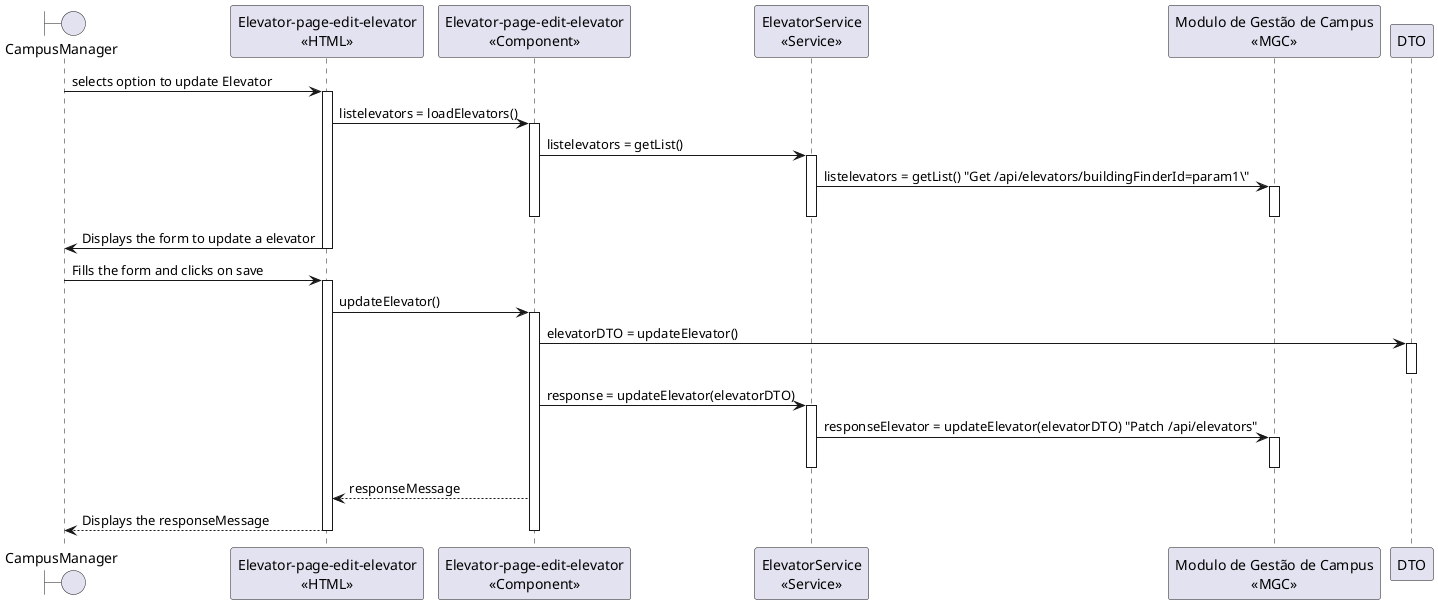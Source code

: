 @startuml Update Elevator
boundary "CampusManager" as x
participant "Elevator-page-edit-elevator\n<<HTML>>" as HTML
participant "Elevator-page-edit-elevator\n<<Component>>" as Component
participant "ElevatorService\n<<Service>>" as Service
participant "Modulo de Gestão de Campus\n<<MGC>>" as MGC

x -> HTML: selects option to update Elevator
activate HTML
HTML -> Component: listelevators = loadElevators()
activate Component

Component -> Service: listelevators = getList()
activate Service
Service -> MGC: listelevators = getList() "Get /api/elevators/buildingFinderId=param1\"
activate MGC
deactivate MGC
deactivate Service
deactivate Component


x <- HTML: Displays the form to update a elevator
deactivate HTML
x -> HTML: Fills the form and clicks on save
activate HTML
HTML -> Component: updateElevator()
activate Component
Component -> DTO: elevatorDTO = updateElevator()
activate DTO
deactivate DTO
Component -> Service: response = updateElevator(elevatorDTO)
activate Service
Service -> MGC: responseElevator = updateElevator(elevatorDTO) "Patch /api/elevators"
activate MGC
deactivate MGC
deactivate Service

Component --> HTML: responseMessage
HTML --> x: Displays the responseMessage
deactivate Component

deactivate HTML
@enduml
